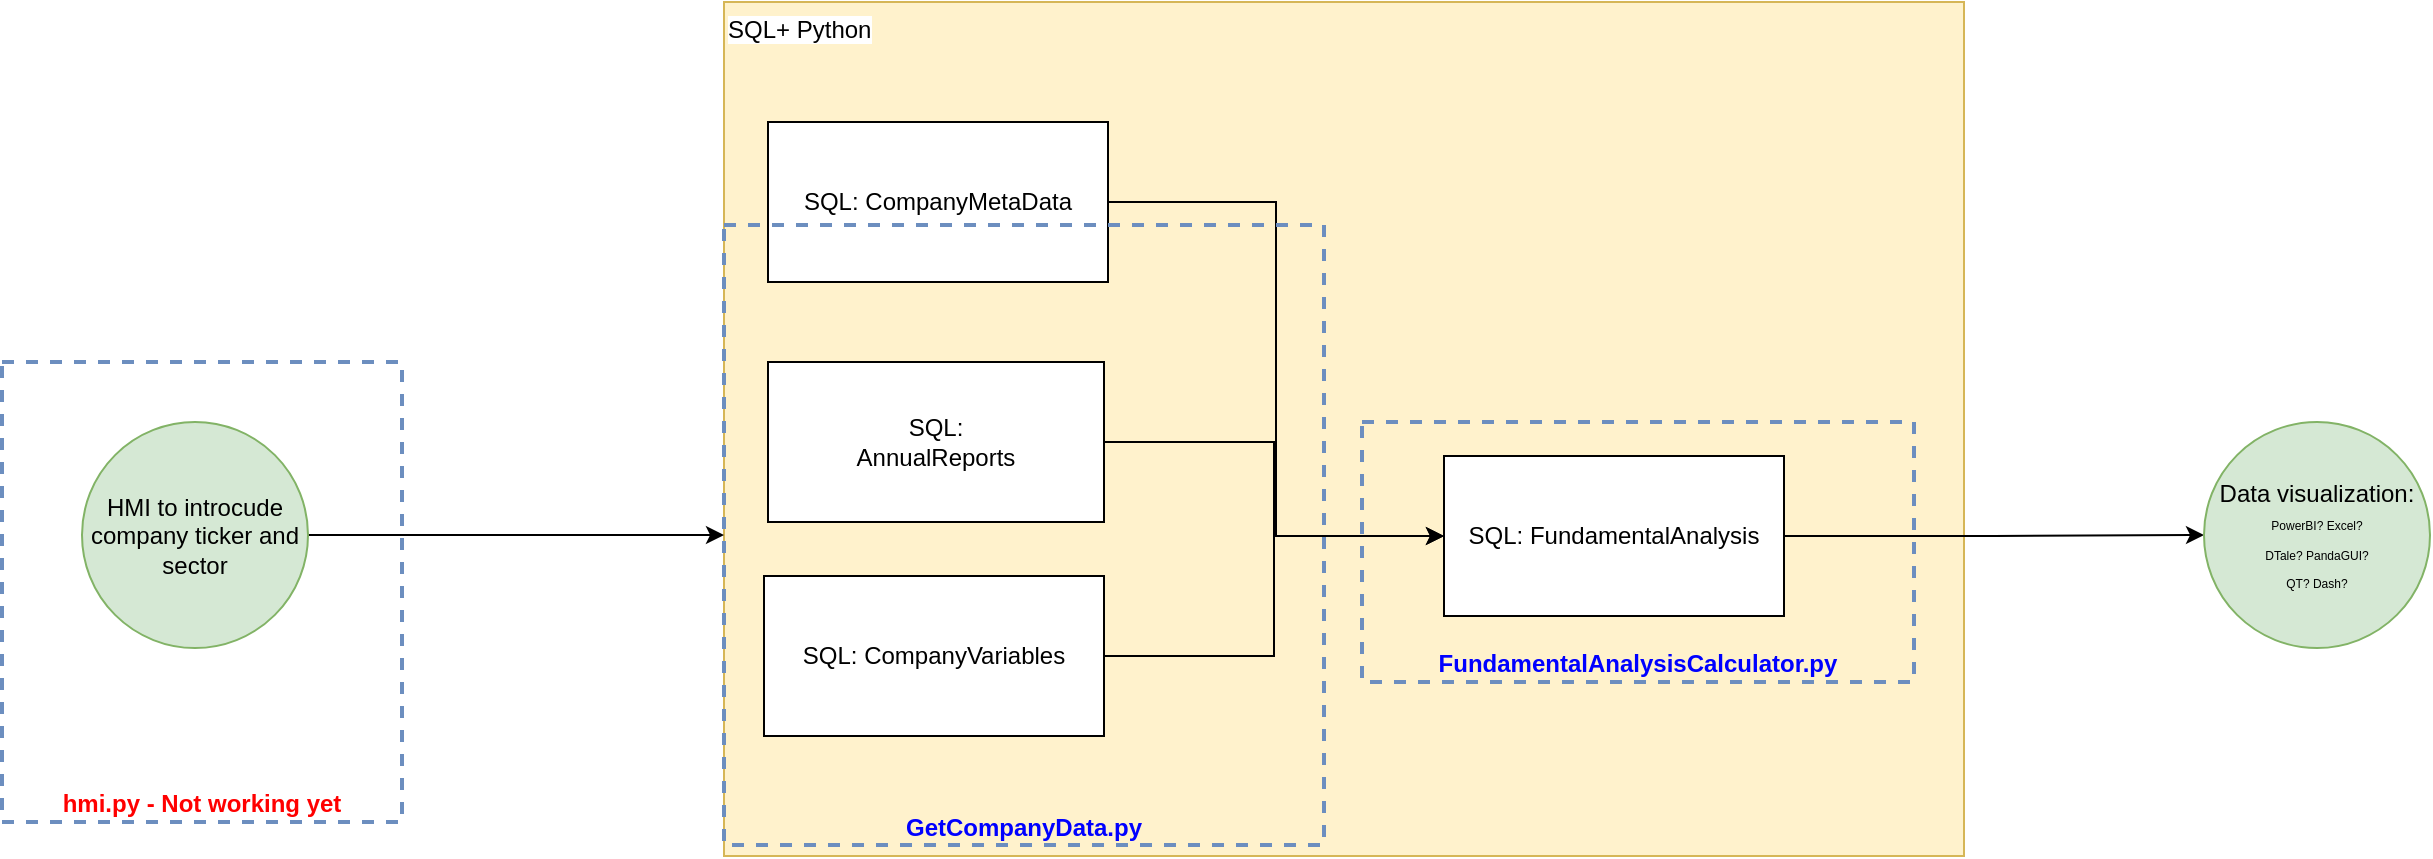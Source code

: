 <mxfile version="15.4.0" type="device"><diagram id="tB3jjuQGpmPS_XFI19k5" name="Page-1"><mxGraphModel dx="906" dy="625" grid="1" gridSize="10" guides="1" tooltips="1" connect="1" arrows="1" fold="1" page="1" pageScale="1" pageWidth="1654" pageHeight="1169" math="0" shadow="0"><root><mxCell id="0"/><mxCell id="1" parent="0"/><mxCell id="Ycbe0WE18gGxUoieMIs7-6" value="SQL+ Python" style="rounded=0;whiteSpace=wrap;html=1;align=left;verticalAlign=top;labelBackgroundColor=default;fillColor=#fff2cc;strokeColor=#d6b656;glass=0;" parent="1" vertex="1"><mxGeometry x="421" y="200" width="620" height="427" as="geometry"/></mxCell><mxCell id="Ycbe0WE18gGxUoieMIs7-10" style="edgeStyle=orthogonalEdgeStyle;rounded=0;orthogonalLoop=1;jettySize=auto;html=1;exitX=1;exitY=0.5;exitDx=0;exitDy=0;" parent="1" source="Ycbe0WE18gGxUoieMIs7-1" target="Ycbe0WE18gGxUoieMIs7-3" edge="1"><mxGeometry relative="1" as="geometry"/></mxCell><mxCell id="Ycbe0WE18gGxUoieMIs7-1" value="SQL: &lt;br&gt;AnnualReports" style="rounded=0;whiteSpace=wrap;html=1;" parent="1" vertex="1"><mxGeometry x="443" y="380" width="168" height="80" as="geometry"/></mxCell><mxCell id="Ycbe0WE18gGxUoieMIs7-9" style="edgeStyle=orthogonalEdgeStyle;rounded=0;orthogonalLoop=1;jettySize=auto;html=1;exitX=1;exitY=0.5;exitDx=0;exitDy=0;" parent="1" source="Ycbe0WE18gGxUoieMIs7-2" target="Ycbe0WE18gGxUoieMIs7-3" edge="1"><mxGeometry relative="1" as="geometry"/></mxCell><mxCell id="Ycbe0WE18gGxUoieMIs7-2" value="SQL: CompanyVariables" style="rounded=0;whiteSpace=wrap;html=1;" parent="1" vertex="1"><mxGeometry x="441" y="487" width="170" height="80" as="geometry"/></mxCell><mxCell id="YhUT720htDJZqWFtINJi-3" style="edgeStyle=orthogonalEdgeStyle;rounded=0;orthogonalLoop=1;jettySize=auto;html=1;exitX=1;exitY=0.5;exitDx=0;exitDy=0;endArrow=classic;endFill=1;entryX=0;entryY=0.5;entryDx=0;entryDy=0;" parent="1" source="Ycbe0WE18gGxUoieMIs7-3" target="Ycbe0WE18gGxUoieMIs7-5" edge="1"><mxGeometry relative="1" as="geometry"><mxPoint x="1141" y="467" as="targetPoint"/></mxGeometry></mxCell><mxCell id="Ycbe0WE18gGxUoieMIs7-3" value="SQL: FundamentalAnalysis" style="rounded=0;whiteSpace=wrap;html=1;" parent="1" vertex="1"><mxGeometry x="781" y="427" width="170" height="80" as="geometry"/></mxCell><mxCell id="Ycbe0WE18gGxUoieMIs7-5" value="Data visualization:&lt;br&gt;&lt;font style=&quot;font-size: 6px&quot;&gt;PowerBI? Excel?&lt;br&gt;DTale? PandaGUI?&lt;br&gt;QT? Dash?&lt;/font&gt;" style="ellipse;whiteSpace=wrap;html=1;aspect=fixed;fillColor=#d5e8d4;strokeColor=#82b366;" parent="1" vertex="1"><mxGeometry x="1161" y="410" width="113" height="113" as="geometry"/></mxCell><mxCell id="YhUT720htDJZqWFtINJi-2" style="edgeStyle=orthogonalEdgeStyle;rounded=0;orthogonalLoop=1;jettySize=auto;html=1;exitX=1;exitY=0.5;exitDx=0;exitDy=0;endArrow=none;endFill=0;" parent="1" source="YhUT720htDJZqWFtINJi-1" edge="1"><mxGeometry relative="1" as="geometry"><mxPoint x="697" y="467" as="targetPoint"/><Array as="points"><mxPoint x="697" y="300"/><mxPoint x="697" y="467"/></Array></mxGeometry></mxCell><mxCell id="YhUT720htDJZqWFtINJi-1" value="SQL: CompanyMetaData" style="rounded=0;whiteSpace=wrap;html=1;" parent="1" vertex="1"><mxGeometry x="443" y="260" width="170" height="80" as="geometry"/></mxCell><mxCell id="YhUT720htDJZqWFtINJi-4" value="&lt;b&gt;&lt;font color=&quot;#0000ff&quot;&gt;GetCompanyData.py&lt;/font&gt;&lt;/b&gt;" style="rounded=0;whiteSpace=wrap;html=1;fillColor=none;verticalAlign=bottom;dashed=1;strokeWidth=2;strokeColor=#6c8ebf;" parent="1" vertex="1"><mxGeometry x="421" y="311.5" width="300" height="310" as="geometry"/></mxCell><mxCell id="ETeXsPnjXriwx3zrl_n7-1" value="&lt;b&gt;&lt;font color=&quot;#0000ff&quot;&gt;FundamentalAnalysisCalculator.py&lt;/font&gt;&lt;/b&gt;" style="rounded=0;whiteSpace=wrap;html=1;fillColor=none;verticalAlign=bottom;dashed=1;strokeWidth=2;strokeColor=#6c8ebf;" parent="1" vertex="1"><mxGeometry x="740" y="410" width="276" height="130" as="geometry"/></mxCell><mxCell id="nfekGVT4BuW0pA55UR4w-4" style="edgeStyle=orthogonalEdgeStyle;rounded=0;orthogonalLoop=1;jettySize=auto;html=1;exitX=1;exitY=0.5;exitDx=0;exitDy=0;endArrow=classic;endFill=1;" parent="1" source="nfekGVT4BuW0pA55UR4w-1" target="YhUT720htDJZqWFtINJi-4" edge="1"><mxGeometry relative="1" as="geometry"/></mxCell><mxCell id="nfekGVT4BuW0pA55UR4w-1" value="HMI to introcude company ticker and sector" style="ellipse;whiteSpace=wrap;html=1;aspect=fixed;fillColor=#d5e8d4;strokeColor=#82b366;" parent="1" vertex="1"><mxGeometry x="100" y="410" width="113" height="113" as="geometry"/></mxCell><mxCell id="YXZruCDCH5evwgOQfQ5I-1" value="&lt;b&gt;&lt;font color=&quot;#ff0000&quot;&gt;hmi.py - Not working yet&lt;/font&gt;&lt;/b&gt;" style="rounded=0;whiteSpace=wrap;html=1;fillColor=none;verticalAlign=bottom;dashed=1;strokeWidth=2;strokeColor=#6c8ebf;" parent="1" vertex="1"><mxGeometry x="60" y="380" width="200" height="230" as="geometry"/></mxCell></root></mxGraphModel></diagram></mxfile>